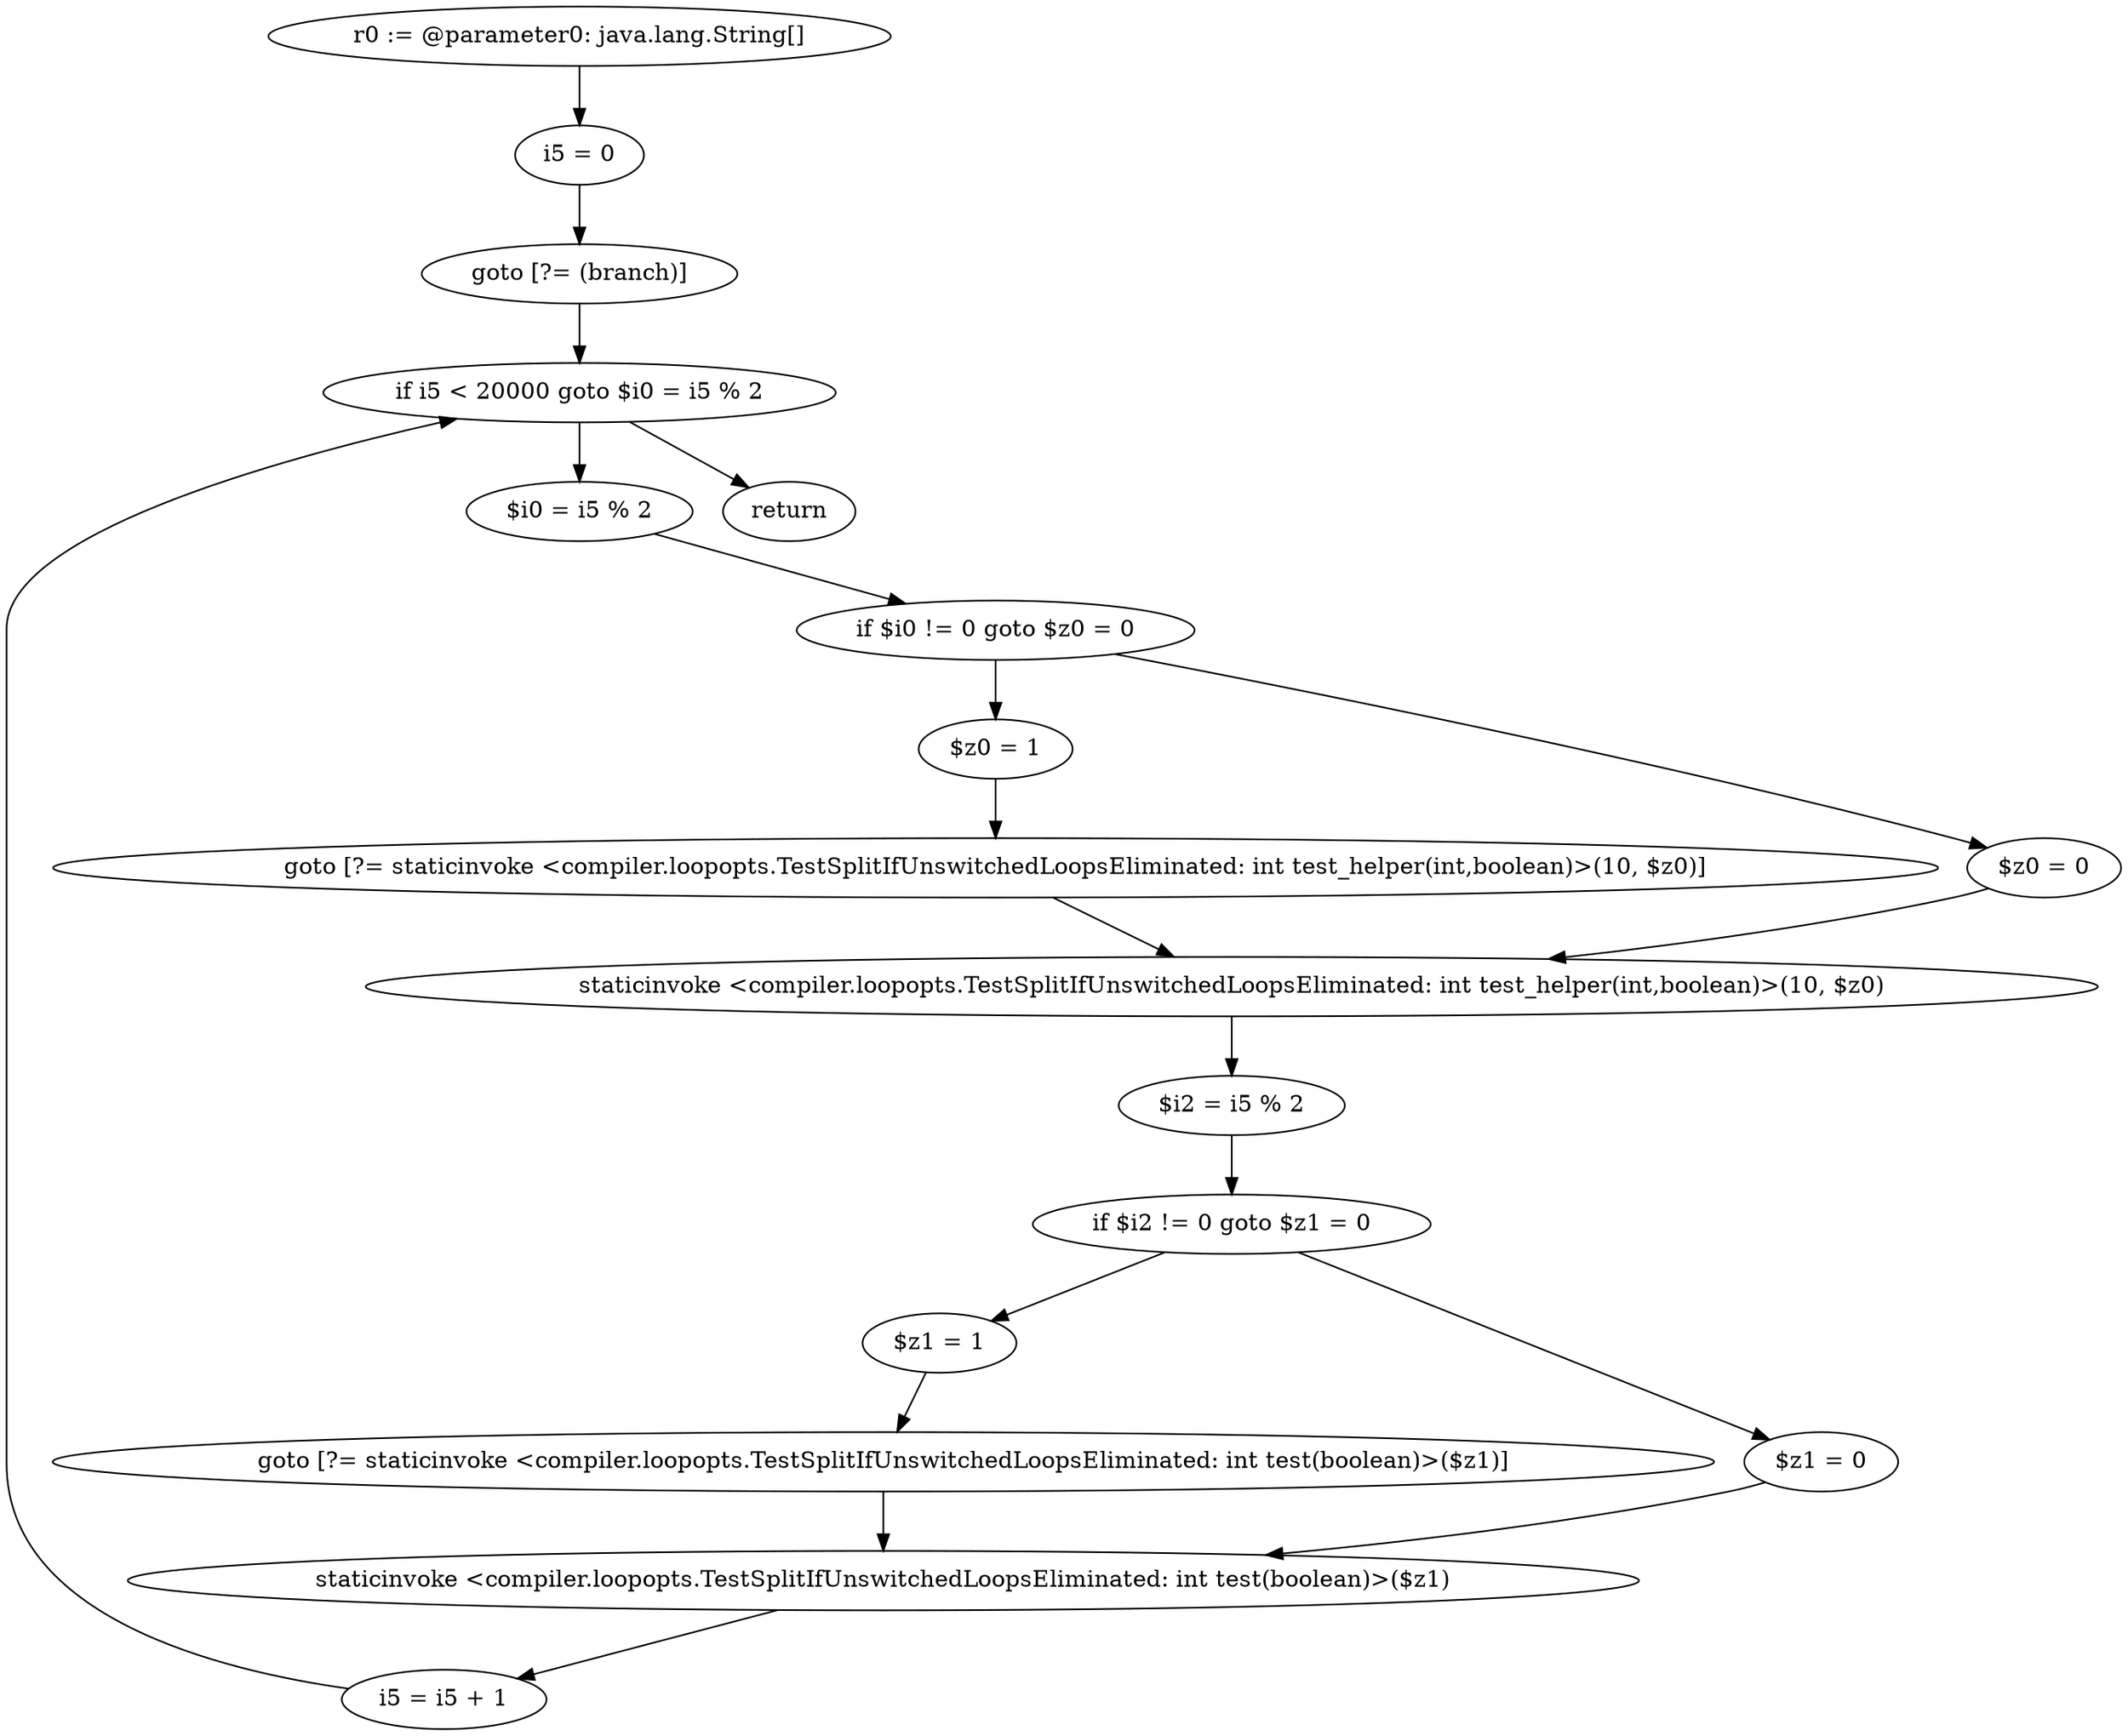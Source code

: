 digraph "unitGraph" {
    "r0 := @parameter0: java.lang.String[]"
    "i5 = 0"
    "goto [?= (branch)]"
    "$i0 = i5 % 2"
    "if $i0 != 0 goto $z0 = 0"
    "$z0 = 1"
    "goto [?= staticinvoke <compiler.loopopts.TestSplitIfUnswitchedLoopsEliminated: int test_helper(int,boolean)>(10, $z0)]"
    "$z0 = 0"
    "staticinvoke <compiler.loopopts.TestSplitIfUnswitchedLoopsEliminated: int test_helper(int,boolean)>(10, $z0)"
    "$i2 = i5 % 2"
    "if $i2 != 0 goto $z1 = 0"
    "$z1 = 1"
    "goto [?= staticinvoke <compiler.loopopts.TestSplitIfUnswitchedLoopsEliminated: int test(boolean)>($z1)]"
    "$z1 = 0"
    "staticinvoke <compiler.loopopts.TestSplitIfUnswitchedLoopsEliminated: int test(boolean)>($z1)"
    "i5 = i5 + 1"
    "if i5 < 20000 goto $i0 = i5 % 2"
    "return"
    "r0 := @parameter0: java.lang.String[]"->"i5 = 0";
    "i5 = 0"->"goto [?= (branch)]";
    "goto [?= (branch)]"->"if i5 < 20000 goto $i0 = i5 % 2";
    "$i0 = i5 % 2"->"if $i0 != 0 goto $z0 = 0";
    "if $i0 != 0 goto $z0 = 0"->"$z0 = 1";
    "if $i0 != 0 goto $z0 = 0"->"$z0 = 0";
    "$z0 = 1"->"goto [?= staticinvoke <compiler.loopopts.TestSplitIfUnswitchedLoopsEliminated: int test_helper(int,boolean)>(10, $z0)]";
    "goto [?= staticinvoke <compiler.loopopts.TestSplitIfUnswitchedLoopsEliminated: int test_helper(int,boolean)>(10, $z0)]"->"staticinvoke <compiler.loopopts.TestSplitIfUnswitchedLoopsEliminated: int test_helper(int,boolean)>(10, $z0)";
    "$z0 = 0"->"staticinvoke <compiler.loopopts.TestSplitIfUnswitchedLoopsEliminated: int test_helper(int,boolean)>(10, $z0)";
    "staticinvoke <compiler.loopopts.TestSplitIfUnswitchedLoopsEliminated: int test_helper(int,boolean)>(10, $z0)"->"$i2 = i5 % 2";
    "$i2 = i5 % 2"->"if $i2 != 0 goto $z1 = 0";
    "if $i2 != 0 goto $z1 = 0"->"$z1 = 1";
    "if $i2 != 0 goto $z1 = 0"->"$z1 = 0";
    "$z1 = 1"->"goto [?= staticinvoke <compiler.loopopts.TestSplitIfUnswitchedLoopsEliminated: int test(boolean)>($z1)]";
    "goto [?= staticinvoke <compiler.loopopts.TestSplitIfUnswitchedLoopsEliminated: int test(boolean)>($z1)]"->"staticinvoke <compiler.loopopts.TestSplitIfUnswitchedLoopsEliminated: int test(boolean)>($z1)";
    "$z1 = 0"->"staticinvoke <compiler.loopopts.TestSplitIfUnswitchedLoopsEliminated: int test(boolean)>($z1)";
    "staticinvoke <compiler.loopopts.TestSplitIfUnswitchedLoopsEliminated: int test(boolean)>($z1)"->"i5 = i5 + 1";
    "i5 = i5 + 1"->"if i5 < 20000 goto $i0 = i5 % 2";
    "if i5 < 20000 goto $i0 = i5 % 2"->"return";
    "if i5 < 20000 goto $i0 = i5 % 2"->"$i0 = i5 % 2";
}
